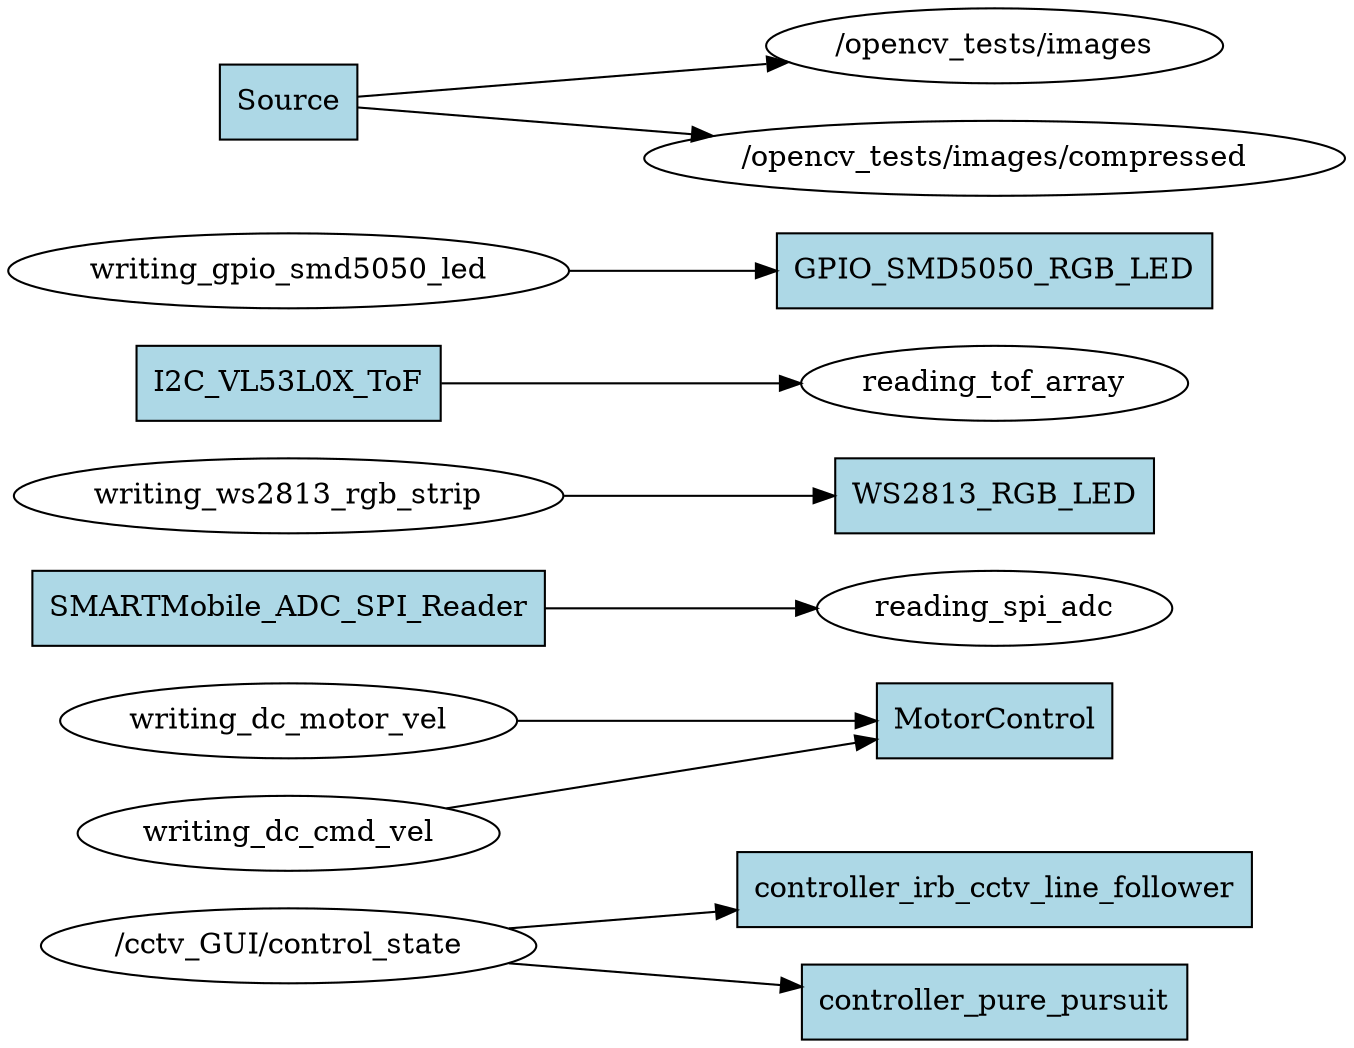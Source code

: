 digraph ROS2_Computation_Graph {
  rankdir=LR;
  node [shape=box, style=filled, fillcolor=lightgray];
  "/cctv_GUI/control_state" [shape=ellipse, fillcolor=white];
  "/cctv_GUI/control_state" -> "controller_irb_cctv_line_follower";
  "/cctv_GUI/control_state" -> "controller_pure_pursuit";
  "writing_dc_motor_vel" [shape=ellipse, fillcolor=white];
  "writing_dc_motor_vel" -> "MotorControl";
  "writing_dc_cmd_vel" [shape=ellipse, fillcolor=white];
  "writing_dc_cmd_vel" -> "MotorControl";
  "reading_spi_adc" [shape=ellipse, fillcolor=white];
  "SMARTMobile_ADC_SPI_Reader" -> "reading_spi_adc";
  "writing_ws2813_rgb_strip" [shape=ellipse, fillcolor=white];
  "writing_ws2813_rgb_strip" -> "WS2813_RGB_LED";
  "reading_tof_array" [shape=ellipse, fillcolor=white];
  "I2C_VL53L0X_ToF" -> "reading_tof_array";
  "writing_gpio_smd5050_led" [shape=ellipse, fillcolor=white];
  "writing_gpio_smd5050_led" -> "GPIO_SMD5050_RGB_LED";
  "/opencv_tests/images" [shape=ellipse, fillcolor=white];
  "Source" -> "/opencv_tests/images";
  "/opencv_tests/images/compressed" [shape=ellipse, fillcolor=white];
  "Source" -> "/opencv_tests/images/compressed";
  "I2C_VL53L0X_ToF" [shape=box, fillcolor=lightblue];
  "controller_pure_pursuit" [shape=box, fillcolor=lightblue];
  "WS2813_RGB_LED" [shape=box, fillcolor=lightblue];
  "SMARTMobile_ADC_SPI_Reader" [shape=box, fillcolor=lightblue];
  "GPIO_SMD5050_RGB_LED" [shape=box, fillcolor=lightblue];
  "MotorControl" [shape=box, fillcolor=lightblue];
  "controller_irb_cctv_line_follower" [shape=box, fillcolor=lightblue];
  "Source" [shape=box, fillcolor=lightblue];
}
